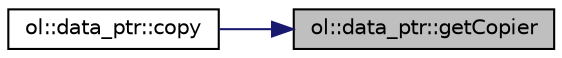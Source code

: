 digraph "ol::data_ptr::getCopier"
{
 // LATEX_PDF_SIZE
  edge [fontname="Helvetica",fontsize="10",labelfontname="Helvetica",labelfontsize="10"];
  node [fontname="Helvetica",fontsize="10",shape=record];
  rankdir="RL";
  Node1 [label="ol::data_ptr::getCopier",height=0.2,width=0.4,color="black", fillcolor="grey75", style="filled", fontcolor="black",tooltip=" "];
  Node1 -> Node2 [dir="back",color="midnightblue",fontsize="10",style="solid",fontname="Helvetica"];
  Node2 [label="ol::data_ptr::copy",height=0.2,width=0.4,color="black", fillcolor="white", style="filled",URL="$classol_1_1data__ptr.html#a71af1c57659bb34b403056f28336eafd",tooltip=" "];
}
